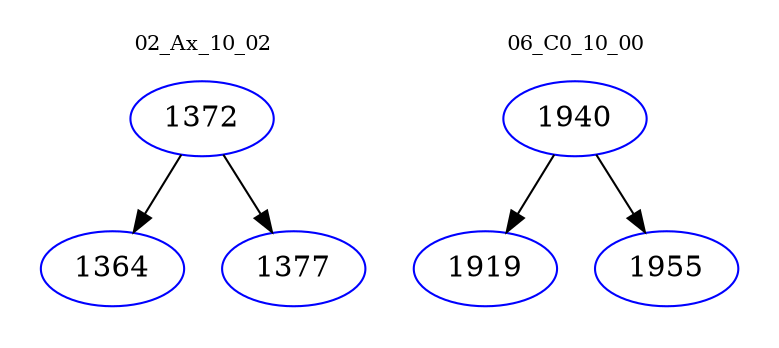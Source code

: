 digraph{
subgraph cluster_0 {
color = white
label = "02_Ax_10_02";
fontsize=10;
T0_1372 [label="1372", color="blue"]
T0_1372 -> T0_1364 [color="black"]
T0_1364 [label="1364", color="blue"]
T0_1372 -> T0_1377 [color="black"]
T0_1377 [label="1377", color="blue"]
}
subgraph cluster_1 {
color = white
label = "06_C0_10_00";
fontsize=10;
T1_1940 [label="1940", color="blue"]
T1_1940 -> T1_1919 [color="black"]
T1_1919 [label="1919", color="blue"]
T1_1940 -> T1_1955 [color="black"]
T1_1955 [label="1955", color="blue"]
}
}
